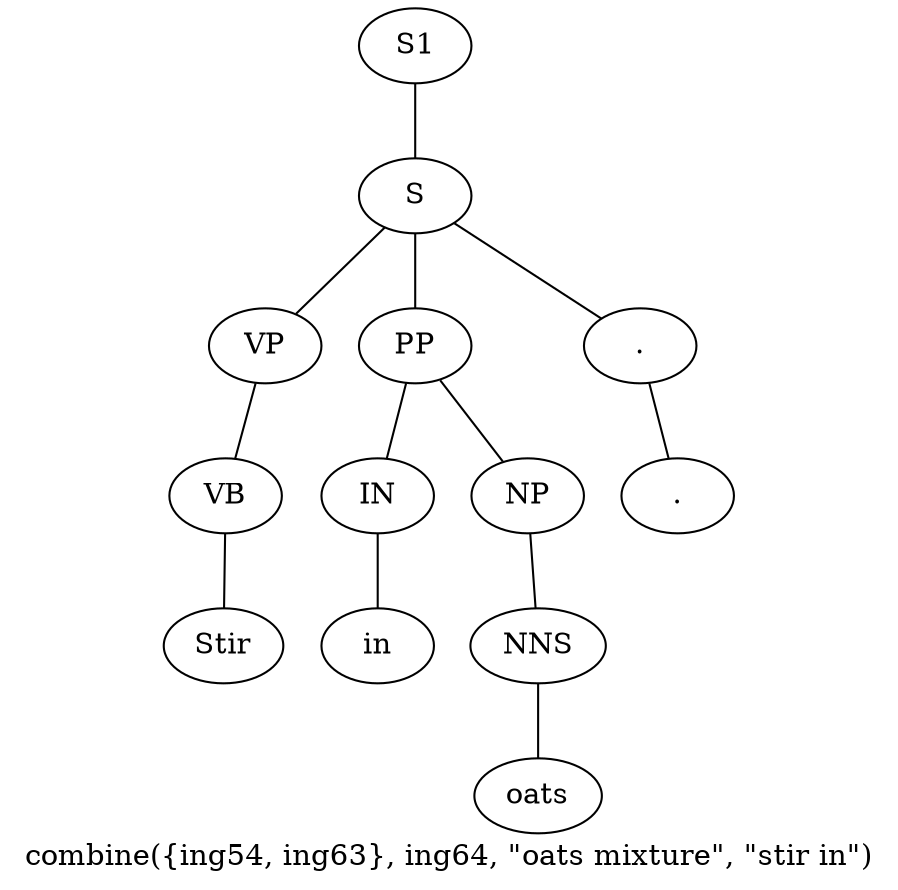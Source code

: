 graph SyntaxGraph {
	label = "combine({ing54, ing63}, ing64, \"oats mixture\", \"stir in\")";
	Node0 [label="S1"];
	Node1 [label="S"];
	Node2 [label="VP"];
	Node3 [label="VB"];
	Node4 [label="Stir"];
	Node5 [label="PP"];
	Node6 [label="IN"];
	Node7 [label="in"];
	Node8 [label="NP"];
	Node9 [label="NNS"];
	Node10 [label="oats"];
	Node11 [label="."];
	Node12 [label="."];

	Node0 -- Node1;
	Node1 -- Node2;
	Node1 -- Node5;
	Node1 -- Node11;
	Node2 -- Node3;
	Node3 -- Node4;
	Node5 -- Node6;
	Node5 -- Node8;
	Node6 -- Node7;
	Node8 -- Node9;
	Node9 -- Node10;
	Node11 -- Node12;
}